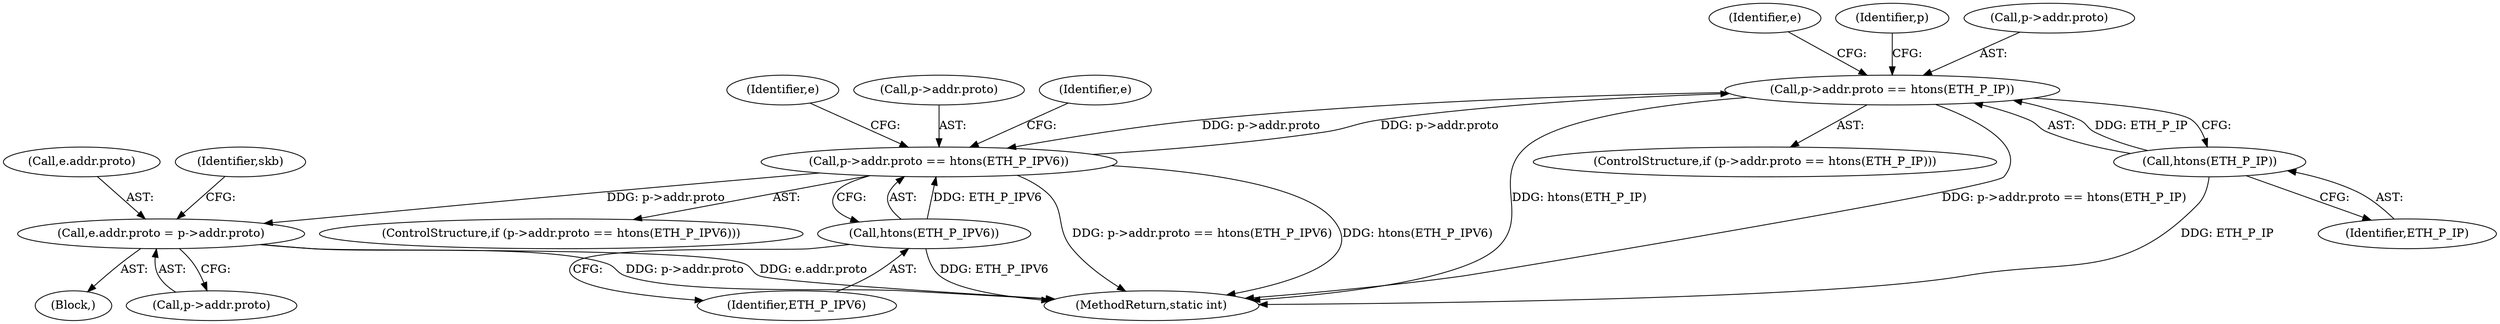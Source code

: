 digraph "0_linux_c085c49920b2f900ba716b4ca1c1a55ece9872cc_0@pointer" {
"1000249" [label="(Call,p->addr.proto == htons(ETH_P_IP))"];
"1000273" [label="(Call,p->addr.proto == htons(ETH_P_IPV6))"];
"1000249" [label="(Call,p->addr.proto == htons(ETH_P_IP))"];
"1000255" [label="(Call,htons(ETH_P_IP))"];
"1000279" [label="(Call,htons(ETH_P_IPV6))"];
"1000296" [label="(Call,e.addr.proto = p->addr.proto)"];
"1000285" [label="(Identifier,e)"];
"1000274" [label="(Call,p->addr.proto)"];
"1000297" [label="(Call,e.addr.proto)"];
"1000249" [label="(Call,p->addr.proto == htons(ETH_P_IP))"];
"1000296" [label="(Call,e.addr.proto = p->addr.proto)"];
"1000224" [label="(Block,)"];
"1000309" [label="(Identifier,skb)"];
"1000255" [label="(Call,htons(ETH_P_IP))"];
"1000272" [label="(ControlStructure,if (p->addr.proto == htons(ETH_P_IPV6)))"];
"1000261" [label="(Identifier,e)"];
"1000276" [label="(Identifier,p)"];
"1000279" [label="(Call,htons(ETH_P_IPV6))"];
"1000250" [label="(Call,p->addr.proto)"];
"1000256" [label="(Identifier,ETH_P_IP)"];
"1000343" [label="(MethodReturn,static int)"];
"1000302" [label="(Call,p->addr.proto)"];
"1000299" [label="(Identifier,e)"];
"1000273" [label="(Call,p->addr.proto == htons(ETH_P_IPV6))"];
"1000280" [label="(Identifier,ETH_P_IPV6)"];
"1000248" [label="(ControlStructure,if (p->addr.proto == htons(ETH_P_IP)))"];
"1000249" -> "1000248"  [label="AST: "];
"1000249" -> "1000255"  [label="CFG: "];
"1000250" -> "1000249"  [label="AST: "];
"1000255" -> "1000249"  [label="AST: "];
"1000261" -> "1000249"  [label="CFG: "];
"1000276" -> "1000249"  [label="CFG: "];
"1000249" -> "1000343"  [label="DDG: htons(ETH_P_IP)"];
"1000249" -> "1000343"  [label="DDG: p->addr.proto == htons(ETH_P_IP)"];
"1000273" -> "1000249"  [label="DDG: p->addr.proto"];
"1000255" -> "1000249"  [label="DDG: ETH_P_IP"];
"1000249" -> "1000273"  [label="DDG: p->addr.proto"];
"1000273" -> "1000272"  [label="AST: "];
"1000273" -> "1000279"  [label="CFG: "];
"1000274" -> "1000273"  [label="AST: "];
"1000279" -> "1000273"  [label="AST: "];
"1000285" -> "1000273"  [label="CFG: "];
"1000299" -> "1000273"  [label="CFG: "];
"1000273" -> "1000343"  [label="DDG: p->addr.proto == htons(ETH_P_IPV6)"];
"1000273" -> "1000343"  [label="DDG: htons(ETH_P_IPV6)"];
"1000279" -> "1000273"  [label="DDG: ETH_P_IPV6"];
"1000273" -> "1000296"  [label="DDG: p->addr.proto"];
"1000255" -> "1000256"  [label="CFG: "];
"1000256" -> "1000255"  [label="AST: "];
"1000255" -> "1000343"  [label="DDG: ETH_P_IP"];
"1000279" -> "1000280"  [label="CFG: "];
"1000280" -> "1000279"  [label="AST: "];
"1000279" -> "1000343"  [label="DDG: ETH_P_IPV6"];
"1000296" -> "1000224"  [label="AST: "];
"1000296" -> "1000302"  [label="CFG: "];
"1000297" -> "1000296"  [label="AST: "];
"1000302" -> "1000296"  [label="AST: "];
"1000309" -> "1000296"  [label="CFG: "];
"1000296" -> "1000343"  [label="DDG: p->addr.proto"];
"1000296" -> "1000343"  [label="DDG: e.addr.proto"];
}
